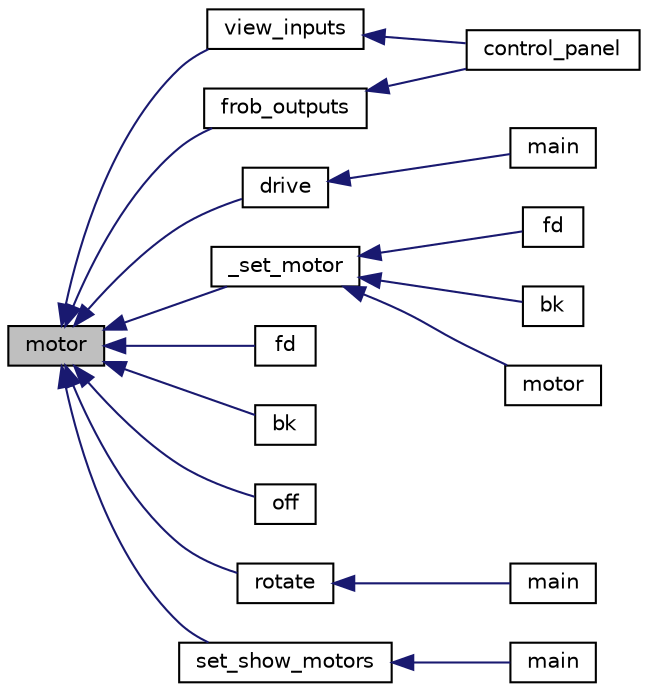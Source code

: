 digraph "motor"
{
  edge [fontname="Helvetica",fontsize="10",labelfontname="Helvetica",labelfontsize="10"];
  node [fontname="Helvetica",fontsize="10",shape=record];
  rankdir="LR";
  Node1 [label="motor",height=0.2,width=0.4,color="black", fillcolor="grey75", style="filled" fontcolor="black"];
  Node1 -> Node2 [dir="back",color="midnightblue",fontsize="10",style="solid",fontname="Helvetica"];
  Node2 [label="view_inputs",height=0.2,width=0.4,color="black", fillcolor="white", style="filled",URL="$diagnostic_8c.html#a9c7615094fa3d462fcd91432cd0d9a3d"];
  Node2 -> Node3 [dir="back",color="midnightblue",fontsize="10",style="solid",fontname="Helvetica"];
  Node3 [label="control_panel",height=0.2,width=0.4,color="black", fillcolor="white", style="filled",URL="$diagnostic_8c.html#ab93a0ba8748af7794b42a8c381480915"];
  Node1 -> Node4 [dir="back",color="midnightblue",fontsize="10",style="solid",fontname="Helvetica"];
  Node4 [label="frob_outputs",height=0.2,width=0.4,color="black", fillcolor="white", style="filled",URL="$diagnostic_8c.html#ab50d07079b04faf6898956b052644966"];
  Node4 -> Node3 [dir="back",color="midnightblue",fontsize="10",style="solid",fontname="Helvetica"];
  Node1 -> Node5 [dir="back",color="midnightblue",fontsize="10",style="solid",fontname="Helvetica"];
  Node5 [label="drive",height=0.2,width=0.4,color="black", fillcolor="white", style="filled",URL="$base_2lib__rwp_8c.html#a9032e2468648895fa936f08f6a831bf9"];
  Node5 -> Node6 [dir="back",color="midnightblue",fontsize="10",style="solid",fontname="Helvetica"];
  Node6 [label="main",height=0.2,width=0.4,color="black", fillcolor="white", style="filled",URL="$1meter_8c.html#acdef7a1fd863a6d3770c1268cb06add3"];
  Node1 -> Node7 [dir="back",color="midnightblue",fontsize="10",style="solid",fontname="Helvetica"];
  Node7 [label="_set_motor",height=0.2,width=0.4,color="black", fillcolor="white", style="filled",URL="$lib__hb_8c.html#a5ad04cbb50e276d5c0c68928b6f72fbb"];
  Node7 -> Node8 [dir="back",color="midnightblue",fontsize="10",style="solid",fontname="Helvetica"];
  Node8 [label="fd",height=0.2,width=0.4,color="black", fillcolor="white", style="filled",URL="$lib__hb_8c.html#a55a302772158e1f15f1c90992f535272"];
  Node7 -> Node9 [dir="back",color="midnightblue",fontsize="10",style="solid",fontname="Helvetica"];
  Node9 [label="bk",height=0.2,width=0.4,color="black", fillcolor="white", style="filled",URL="$lib__hb_8c.html#a3f5edef0489aca523a64a40e8fe16320"];
  Node7 -> Node10 [dir="back",color="midnightblue",fontsize="10",style="solid",fontname="Helvetica"];
  Node10 [label="motor",height=0.2,width=0.4,color="black", fillcolor="white", style="filled",URL="$lib__hb_8c.html#a8c2b1ad56a0ecf04cd02e951dfb6c9da"];
  Node1 -> Node11 [dir="back",color="midnightblue",fontsize="10",style="solid",fontname="Helvetica"];
  Node11 [label="fd",height=0.2,width=0.4,color="black", fillcolor="white", style="filled",URL="$lib__rw10_8c.html#ad1c6fb1c48bda68dd726a3c7c75c1e9a"];
  Node1 -> Node12 [dir="back",color="midnightblue",fontsize="10",style="solid",fontname="Helvetica"];
  Node12 [label="bk",height=0.2,width=0.4,color="black", fillcolor="white", style="filled",URL="$lib__rw10_8c.html#abb00dd3c5b4a9c477dd41a7bdd71e31d"];
  Node1 -> Node13 [dir="back",color="midnightblue",fontsize="10",style="solid",fontname="Helvetica"];
  Node13 [label="off",height=0.2,width=0.4,color="black", fillcolor="white", style="filled",URL="$lib__rw10_8c.html#a2298e12b41adcad35e4793722d96f04e"];
  Node1 -> Node14 [dir="back",color="midnightblue",fontsize="10",style="solid",fontname="Helvetica"];
  Node14 [label="rotate",height=0.2,width=0.4,color="black", fillcolor="white", style="filled",URL="$shared_2motor_8c.html#adb9f04d0113231e1cc65bd880e19b918"];
  Node14 -> Node15 [dir="back",color="midnightblue",fontsize="10",style="solid",fontname="Helvetica"];
  Node15 [label="main",height=0.2,width=0.4,color="black", fillcolor="white", style="filled",URL="$rotate_8c.html#acdef7a1fd863a6d3770c1268cb06add3"];
  Node1 -> Node16 [dir="back",color="midnightblue",fontsize="10",style="solid",fontname="Helvetica"];
  Node16 [label="set_show_motors",height=0.2,width=0.4,color="black", fillcolor="white", style="filled",URL="$test_2motor_8c.html#a9382922728322499a2a494319f2f948c"];
  Node16 -> Node17 [dir="back",color="midnightblue",fontsize="10",style="solid",fontname="Helvetica"];
  Node17 [label="main",height=0.2,width=0.4,color="black", fillcolor="white", style="filled",URL="$test_2motor_8c.html#acdef7a1fd863a6d3770c1268cb06add3"];
}
